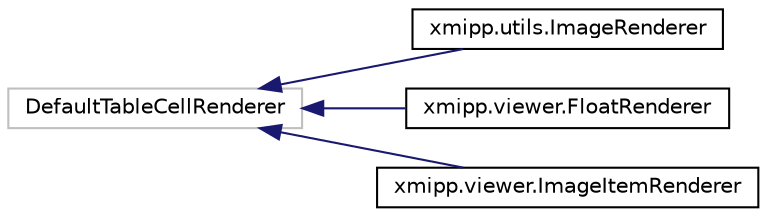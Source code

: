 digraph "Graphical Class Hierarchy"
{
  edge [fontname="Helvetica",fontsize="10",labelfontname="Helvetica",labelfontsize="10"];
  node [fontname="Helvetica",fontsize="10",shape=record];
  rankdir="LR";
  Node248 [label="DefaultTableCellRenderer",height=0.2,width=0.4,color="grey75", fillcolor="white", style="filled"];
  Node248 -> Node0 [dir="back",color="midnightblue",fontsize="10",style="solid",fontname="Helvetica"];
  Node0 [label="xmipp.utils.ImageRenderer",height=0.2,width=0.4,color="black", fillcolor="white", style="filled",URL="$classxmipp_1_1utils_1_1ImageRenderer.html"];
  Node248 -> Node250 [dir="back",color="midnightblue",fontsize="10",style="solid",fontname="Helvetica"];
  Node250 [label="xmipp.viewer.FloatRenderer",height=0.2,width=0.4,color="black", fillcolor="white", style="filled",URL="$classxmipp_1_1viewer_1_1FloatRenderer.html"];
  Node248 -> Node251 [dir="back",color="midnightblue",fontsize="10",style="solid",fontname="Helvetica"];
  Node251 [label="xmipp.viewer.ImageItemRenderer",height=0.2,width=0.4,color="black", fillcolor="white", style="filled",URL="$classxmipp_1_1viewer_1_1ImageItemRenderer.html"];
}
